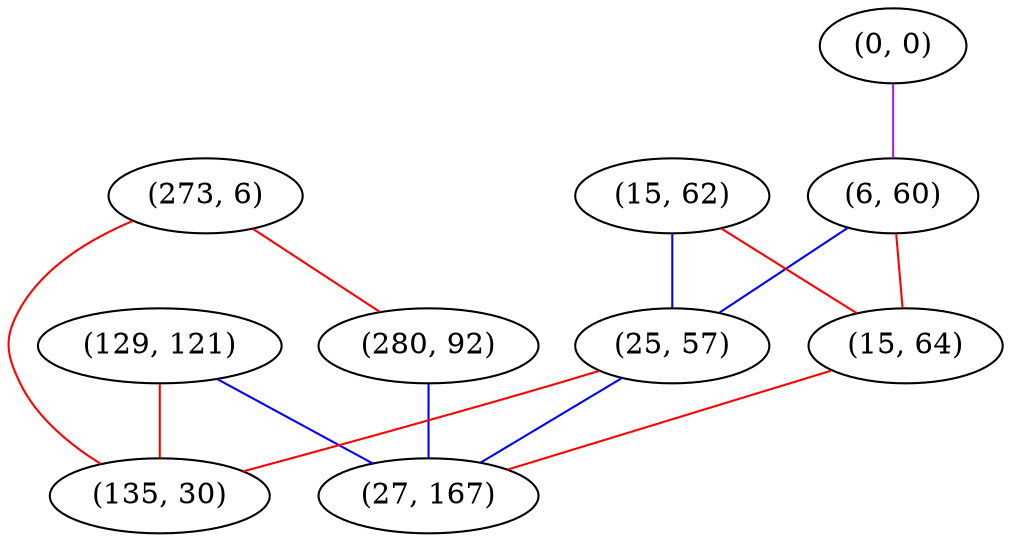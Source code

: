 graph "" {
"(0, 0)";
"(273, 6)";
"(129, 121)";
"(280, 92)";
"(6, 60)";
"(15, 62)";
"(15, 64)";
"(25, 57)";
"(27, 167)";
"(135, 30)";
"(0, 0)" -- "(6, 60)"  [color=purple, key=0, weight=4];
"(273, 6)" -- "(135, 30)"  [color=red, key=0, weight=1];
"(273, 6)" -- "(280, 92)"  [color=red, key=0, weight=1];
"(129, 121)" -- "(27, 167)"  [color=blue, key=0, weight=3];
"(129, 121)" -- "(135, 30)"  [color=red, key=0, weight=1];
"(280, 92)" -- "(27, 167)"  [color=blue, key=0, weight=3];
"(6, 60)" -- "(15, 64)"  [color=red, key=0, weight=1];
"(6, 60)" -- "(25, 57)"  [color=blue, key=0, weight=3];
"(15, 62)" -- "(15, 64)"  [color=red, key=0, weight=1];
"(15, 62)" -- "(25, 57)"  [color=blue, key=0, weight=3];
"(15, 64)" -- "(27, 167)"  [color=red, key=0, weight=1];
"(25, 57)" -- "(135, 30)"  [color=red, key=0, weight=1];
"(25, 57)" -- "(27, 167)"  [color=blue, key=0, weight=3];
}
